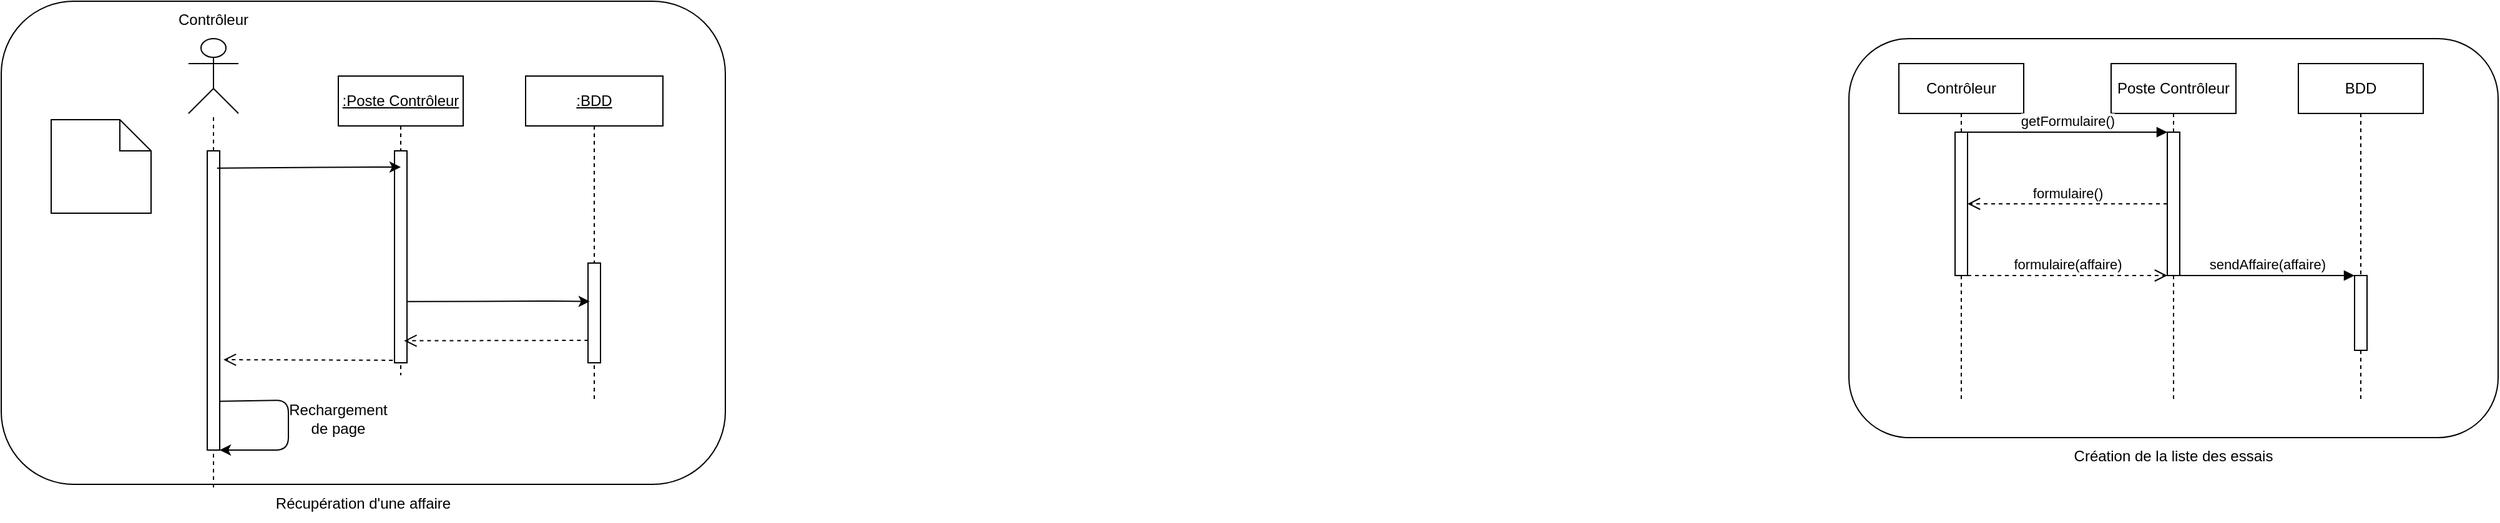 <mxfile>
    <diagram id="DWikMkKum21EP_KZnO9k" name="Page-1">
        <mxGraphModel dx="2141" dy="1999" grid="1" gridSize="10" guides="1" tooltips="1" connect="1" arrows="1" fold="1" page="1" pageScale="1" pageWidth="827" pageHeight="1169" math="0" shadow="0">
            <root>
                <mxCell id="0"/>
                <mxCell id="1" parent="0"/>
                <mxCell id="2" value="&lt;u&gt;:Poste Contrôleur&lt;/u&gt;" style="shape=umlLifeline;perimeter=lifelinePerimeter;whiteSpace=wrap;html=1;container=1;collapsible=0;recursiveResize=0;outlineConnect=0;" parent="1" vertex="1">
                    <mxGeometry x="240" y="50" width="100" height="240" as="geometry"/>
                </mxCell>
                <mxCell id="9" value="" style="html=1;points=[];perimeter=orthogonalPerimeter;" parent="2" vertex="1">
                    <mxGeometry x="45" y="60" width="10" height="170" as="geometry"/>
                </mxCell>
                <mxCell id="5" value="&lt;u&gt;:BDD&lt;/u&gt;" style="shape=umlLifeline;perimeter=lifelinePerimeter;whiteSpace=wrap;html=1;container=1;collapsible=0;recursiveResize=0;outlineConnect=0;" parent="1" vertex="1">
                    <mxGeometry x="390" y="50" width="110" height="260" as="geometry"/>
                </mxCell>
                <mxCell id="10" value="" style="html=1;points=[];perimeter=orthogonalPerimeter;" parent="5" vertex="1">
                    <mxGeometry x="50" y="150" width="10" height="80" as="geometry"/>
                </mxCell>
                <mxCell id="15" value="Contrôleur" style="shape=rect;html=1;whiteSpace=wrap;align=center;fillColor=none;" parent="1" vertex="1">
                    <mxGeometry x="1490" y="40" width="100" height="40" as="geometry"/>
                </mxCell>
                <mxCell id="16" value="" style="edgeStyle=none;html=1;dashed=1;endArrow=none;align=center;verticalAlign=bottom;exitX=0.5;exitY=1;startArrow=none;" parent="1" source="22" edge="1">
                    <mxGeometry x="1" relative="1" as="geometry">
                        <mxPoint x="1540" y="310" as="targetPoint"/>
                    </mxGeometry>
                </mxCell>
                <mxCell id="18" value="Poste Contrôleur" style="shape=rect;html=1;whiteSpace=wrap;align=center;fillColor=none;" parent="1" vertex="1">
                    <mxGeometry x="1660" y="40" width="100" height="40" as="geometry"/>
                </mxCell>
                <mxCell id="19" value="" style="edgeStyle=none;html=1;dashed=1;endArrow=none;align=center;verticalAlign=bottom;exitX=0.5;exitY=1;startArrow=none;" parent="1" source="24" edge="1">
                    <mxGeometry x="1" relative="1" as="geometry">
                        <mxPoint x="1710" y="310" as="targetPoint"/>
                    </mxGeometry>
                </mxCell>
                <mxCell id="20" value="BDD" style="shape=rect;html=1;whiteSpace=wrap;align=center;fillColor=none;" parent="1" vertex="1">
                    <mxGeometry x="1810" y="40" width="100" height="40" as="geometry"/>
                </mxCell>
                <mxCell id="21" value="" style="edgeStyle=none;html=1;dashed=1;endArrow=none;align=center;verticalAlign=bottom;exitX=0.5;exitY=1;startArrow=none;" parent="1" source="28" edge="1">
                    <mxGeometry x="1" relative="1" as="geometry">
                        <mxPoint x="1860" y="310" as="targetPoint"/>
                    </mxGeometry>
                </mxCell>
                <mxCell id="22" value="" style="rounded=0;whiteSpace=wrap;html=1;fillColor=default;" parent="1" vertex="1">
                    <mxGeometry x="1535" y="95" width="10" height="115" as="geometry"/>
                </mxCell>
                <mxCell id="23" value="" style="edgeStyle=none;html=1;dashed=1;endArrow=none;align=center;verticalAlign=bottom;exitX=0.5;exitY=1;" parent="1" source="15" target="22" edge="1">
                    <mxGeometry x="1" relative="1" as="geometry">
                        <mxPoint x="1540" y="190" as="targetPoint"/>
                        <mxPoint x="1540" y="80" as="sourcePoint"/>
                    </mxGeometry>
                </mxCell>
                <mxCell id="24" value="" style="rounded=0;whiteSpace=wrap;html=1;fillColor=default;" parent="1" vertex="1">
                    <mxGeometry x="1705" y="95" width="10" height="115" as="geometry"/>
                </mxCell>
                <mxCell id="25" value="" style="edgeStyle=none;html=1;dashed=1;endArrow=none;align=center;verticalAlign=bottom;exitX=0.5;exitY=1;" parent="1" source="18" target="24" edge="1">
                    <mxGeometry x="1" relative="1" as="geometry">
                        <mxPoint x="1710" y="190" as="targetPoint"/>
                        <mxPoint x="1710" y="80" as="sourcePoint"/>
                    </mxGeometry>
                </mxCell>
                <mxCell id="27" value="getFormulaire()" style="html=1;verticalAlign=bottom;endArrow=block;exitX=1;exitY=0;exitDx=0;exitDy=0;entryX=0;entryY=0;entryDx=0;entryDy=0;" parent="1" source="22" target="24" edge="1">
                    <mxGeometry width="80" relative="1" as="geometry">
                        <mxPoint x="1520" as="sourcePoint"/>
                        <mxPoint x="1600" as="targetPoint"/>
                        <Array as="points"/>
                    </mxGeometry>
                </mxCell>
                <mxCell id="28" value="" style="rounded=0;whiteSpace=wrap;html=1;fillColor=default;" parent="1" vertex="1">
                    <mxGeometry x="1855" y="210" width="10" height="60" as="geometry"/>
                </mxCell>
                <mxCell id="29" value="" style="edgeStyle=none;html=1;dashed=1;endArrow=none;align=center;verticalAlign=bottom;exitX=0.5;exitY=1;" parent="1" source="20" target="28" edge="1">
                    <mxGeometry x="1" relative="1" as="geometry">
                        <mxPoint x="1860" y="190" as="targetPoint"/>
                        <mxPoint x="1860" y="80" as="sourcePoint"/>
                    </mxGeometry>
                </mxCell>
                <mxCell id="30" value="sendAffaire(affaire)" style="html=1;verticalAlign=bottom;endArrow=block;exitX=1;exitY=1;exitDx=0;exitDy=0;entryX=0;entryY=0;entryDx=0;entryDy=0;" parent="1" source="24" target="28" edge="1">
                    <mxGeometry width="80" relative="1" as="geometry">
                        <mxPoint x="1520" as="sourcePoint"/>
                        <mxPoint x="1600" as="targetPoint"/>
                    </mxGeometry>
                </mxCell>
                <mxCell id="32" value="formulaire()" style="html=1;verticalAlign=bottom;endArrow=open;dashed=1;endSize=8;exitX=0;exitY=0.5;exitDx=0;exitDy=0;entryX=1;entryY=0.5;entryDx=0;entryDy=0;" parent="1" source="24" target="22" edge="1">
                    <mxGeometry relative="1" as="geometry">
                        <mxPoint x="1600" y="-80" as="sourcePoint"/>
                        <mxPoint x="1540" y="133" as="targetPoint"/>
                    </mxGeometry>
                </mxCell>
                <mxCell id="34" value="formulaire(affaire)" style="html=1;verticalAlign=bottom;endArrow=open;dashed=1;endSize=8;exitX=1;exitY=1;exitDx=0;exitDy=0;entryX=0;entryY=1;entryDx=0;entryDy=0;" parent="1" source="22" target="24" edge="1">
                    <mxGeometry relative="1" as="geometry">
                        <mxPoint x="1600" y="-80" as="sourcePoint"/>
                        <mxPoint x="1700" y="155" as="targetPoint"/>
                    </mxGeometry>
                </mxCell>
                <mxCell id="36" value="" style="rounded=1;whiteSpace=wrap;html=1;fillColor=none;" parent="1" vertex="1">
                    <mxGeometry x="1450" y="20" width="520" height="320" as="geometry"/>
                </mxCell>
                <mxCell id="37" value="Création de la liste des essais" style="text;html=1;strokeColor=none;fillColor=none;align=center;verticalAlign=middle;whiteSpace=wrap;rounded=0;" parent="1" vertex="1">
                    <mxGeometry x="1610" y="340" width="200" height="30" as="geometry"/>
                </mxCell>
                <mxCell id="38" value="Contrôleur" style="shape=umlActor;html=1;verticalLabelPosition=bottom;verticalAlign=top;align=center;strokeColor=default;fontColor=none;noLabel=1;" parent="1" vertex="1">
                    <mxGeometry x="120" y="20" width="40" height="60" as="geometry"/>
                </mxCell>
                <mxCell id="39" value="" style="endArrow=none;dashed=1;html=1;startArrow=none;" parent="1" source="41" target="38" edge="1">
                    <mxGeometry width="50" height="50" relative="1" as="geometry">
                        <mxPoint x="140" y="360" as="sourcePoint"/>
                        <mxPoint x="130" y="90" as="targetPoint"/>
                    </mxGeometry>
                </mxCell>
                <mxCell id="40" value="Contrôleur" style="text;html=1;align=center;verticalAlign=middle;whiteSpace=wrap;rounded=0;" parent="1" vertex="1">
                    <mxGeometry x="110" y="-10" width="60" height="30" as="geometry"/>
                </mxCell>
                <mxCell id="41" value="" style="rounded=0;whiteSpace=wrap;html=1;fontColor=#FFFFFF;strokeColor=default;fillColor=none;" parent="1" vertex="1">
                    <mxGeometry x="135" y="110" width="10" height="240" as="geometry"/>
                </mxCell>
                <mxCell id="42" value="" style="endArrow=none;dashed=1;html=1;" parent="1" target="41" edge="1">
                    <mxGeometry width="50" height="50" relative="1" as="geometry">
                        <mxPoint x="140" y="380" as="sourcePoint"/>
                        <mxPoint x="140" y="80" as="targetPoint"/>
                    </mxGeometry>
                </mxCell>
                <mxCell id="43" value="" style="endArrow=classic;html=1;fontColor=#FFFFFF;exitX=0.786;exitY=0.058;exitDx=0;exitDy=0;exitPerimeter=0;" parent="1" source="41" edge="1">
                    <mxGeometry width="50" height="50" relative="1" as="geometry">
                        <mxPoint x="150" y="123" as="sourcePoint"/>
                        <mxPoint x="290" y="123" as="targetPoint"/>
                        <Array as="points">
                            <mxPoint x="260" y="123"/>
                        </Array>
                    </mxGeometry>
                </mxCell>
                <mxCell id="44" value="insererAffaire(affaire)" style="text;html=1;strokeColor=none;fillColor=none;align=center;verticalAlign=middle;whiteSpace=wrap;rounded=0;fontColor=#FFFFFF;" parent="1" vertex="1">
                    <mxGeometry x="180" y="95" width="60" height="30" as="geometry"/>
                </mxCell>
                <mxCell id="47" value="&lt;font style=&quot;font-size: 6px&quot;&gt;Le contrôlleur insère l'affaire dans le formulaire du poste contrôlleur&lt;/font&gt;" style="shape=note2;boundedLbl=1;whiteSpace=wrap;html=1;size=25;verticalAlign=top;align=center;fontColor=#FFFFFF;strokeColor=default;fillColor=none;" parent="1" vertex="1">
                    <mxGeometry x="10" y="85" width="80" height="75" as="geometry"/>
                </mxCell>
                <mxCell id="48" value="" style="endArrow=classic;html=1;fontColor=#FFFFFF;exitX=1.06;exitY=0.711;exitDx=0;exitDy=0;exitPerimeter=0;entryX=0.14;entryY=0.385;entryDx=0;entryDy=0;entryPerimeter=0;" parent="1" source="9" target="10" edge="1">
                    <mxGeometry width="50" height="50" relative="1" as="geometry">
                        <mxPoint x="300" y="230" as="sourcePoint"/>
                        <mxPoint x="430" y="231" as="targetPoint"/>
                        <Array as="points">
                            <mxPoint x="415" y="230.5"/>
                        </Array>
                    </mxGeometry>
                </mxCell>
                <mxCell id="49" value="envoyerAffaire(affaire)" style="text;html=1;strokeColor=none;fillColor=none;align=center;verticalAlign=middle;whiteSpace=wrap;rounded=0;fontColor=#FFFFFF;" parent="1" vertex="1">
                    <mxGeometry x="340" y="200" width="60" height="30" as="geometry"/>
                </mxCell>
                <mxCell id="50" value="&lt;font style=&quot;font-size: 12px&quot;&gt;Message de réussite&lt;/font&gt;" style="endArrow=open;startArrow=none;endFill=0;startFill=0;endSize=8;html=1;verticalAlign=bottom;dashed=1;labelBackgroundColor=none;fontSize=6;fontColor=#FFFFFF;exitX=0.02;exitY=0.775;exitDx=0;exitDy=0;exitPerimeter=0;entryX=0.767;entryY=0.896;entryDx=0;entryDy=0;entryPerimeter=0;" parent="1" source="10" target="9" edge="1">
                    <mxGeometry x="-0.048" width="160" relative="1" as="geometry">
                        <mxPoint x="120" y="200" as="sourcePoint"/>
                        <mxPoint x="280" y="200" as="targetPoint"/>
                        <mxPoint as="offset"/>
                    </mxGeometry>
                </mxCell>
                <mxCell id="53" value="" style="rounded=1;whiteSpace=wrap;html=1;fillColor=none;pointerEvents=0;" parent="1" vertex="1">
                    <mxGeometry x="-30" y="-10" width="580" height="387.5" as="geometry"/>
                </mxCell>
                <mxCell id="51" value="&lt;font style=&quot;font-size: 12px&quot;&gt;Message de réussite&lt;/font&gt;" style="endArrow=open;startArrow=none;endFill=0;startFill=0;endSize=8;html=1;verticalAlign=bottom;dashed=1;labelBackgroundColor=none;fontSize=6;fontColor=#FFFFFF;exitX=-0.14;exitY=0.988;exitDx=0;exitDy=0;exitPerimeter=0;entryX=1.3;entryY=0.698;entryDx=0;entryDy=0;entryPerimeter=0;" parent="1" source="9" target="41" edge="1">
                    <mxGeometry width="160" relative="1" as="geometry">
                        <mxPoint x="445.2" y="272" as="sourcePoint"/>
                        <mxPoint x="150" y="278" as="targetPoint"/>
                    </mxGeometry>
                </mxCell>
                <mxCell id="54" value="" style="endArrow=classic;html=1;fontColor=#FFFFFF;exitX=0.786;exitY=0.058;exitDx=0;exitDy=0;exitPerimeter=0;entryX=1;entryY=1;entryDx=0;entryDy=0;" parent="1" target="41" edge="1">
                    <mxGeometry width="50" height="50" relative="1" as="geometry">
                        <mxPoint x="145.0" y="310.92" as="sourcePoint"/>
                        <mxPoint x="292.14" y="310" as="targetPoint"/>
                        <Array as="points">
                            <mxPoint x="200" y="310"/>
                            <mxPoint x="200" y="350"/>
                        </Array>
                    </mxGeometry>
                </mxCell>
                <mxCell id="55" value="Rechargement de page" style="text;html=1;strokeColor=none;fillColor=none;align=center;verticalAlign=middle;whiteSpace=wrap;rounded=0;pointerEvents=0;fontFamily=Helvetica;fontSize=12;fontColor=default;" parent="1" vertex="1">
                    <mxGeometry x="210" y="310" width="60" height="30" as="geometry"/>
                </mxCell>
                <mxCell id="56" value="Récupération d'une affaire" style="text;html=1;strokeColor=none;fillColor=none;align=center;verticalAlign=middle;whiteSpace=wrap;rounded=0;" vertex="1" parent="1">
                    <mxGeometry x="155" y="377.5" width="210" height="30" as="geometry"/>
                </mxCell>
            </root>
        </mxGraphModel>
    </diagram>
</mxfile>